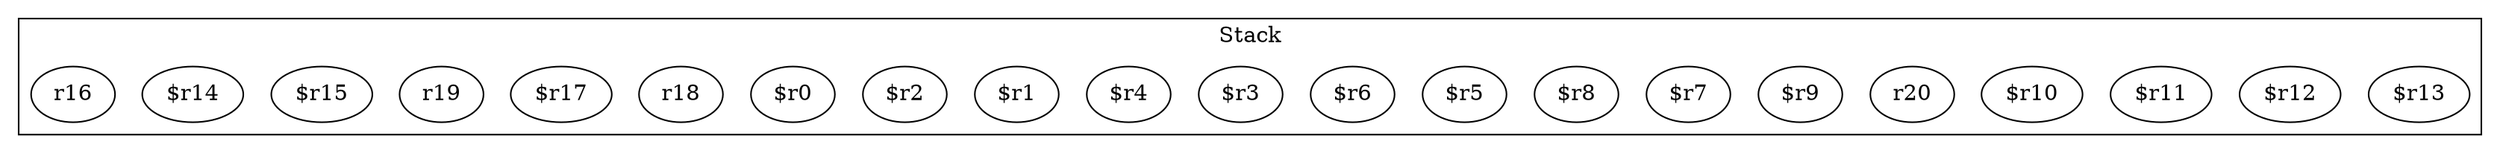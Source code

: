 digraph sample {
  rankDir="LR";
  subgraph cluster_0 {
    label="Stack"
    "$r13"; "$r12"; "$r11"; "$r10"; "r20"; "$r9"; "$r7"; "$r8"; "$r5"; "$r6"; "$r3"; "$r4"; "$r1"; "$r2"; "$r0"; "r18"; "$r17"; "r19"; "$r15"; "$r14"; "r16"; 
  }
  "$r13" -> { };
  "$r12" -> { };
  "$r11" -> { };
  "$r10" -> { };
  "r20" -> { };
  "$r9" -> { };
  "$r7" -> { };
  "$r8" -> { };
  "$r5" -> { };
  "$r6" -> { };
  "$r3" -> { };
  "$r4" -> { };
  "$r1" -> { };
  "$r2" -> { };
  "$r0" -> { };
  "r18" -> { };
  "$r17" -> { };
  "r19" -> { };
  "$r15" -> { };
  "$r14" -> { };
  "r16" -> { };
}
